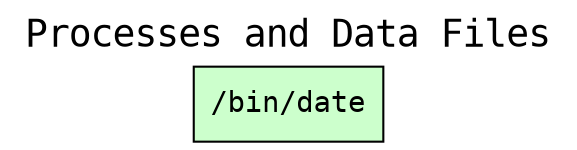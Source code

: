 
digraph wt_run {
rankdir=LR
fontname=Courier; fontsize=18; labelloc=t
label="Processes and Data Files"
node[shape=box style="filled" fillcolor="#CCFFCC" peripheries=1 fontname=Courier]
"exe:e2" [label="/bin/date"]
node[shape=box style="rounded,filled" fillcolor="#FFFFCC" peripheries=1 fontname=Helvetica]
}

